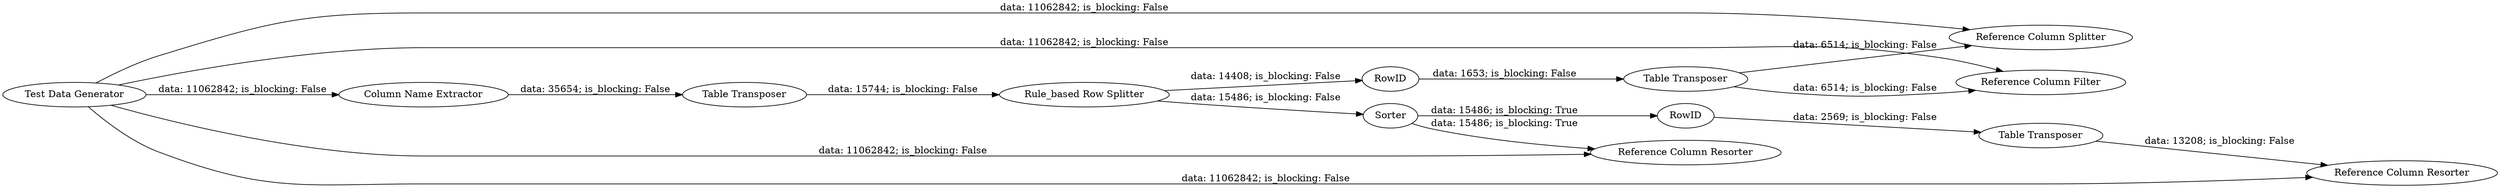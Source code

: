 digraph {
	"-313565442410522547_4" [label=RowID]
	"-313565442410522547_12" [label="Table Transposer"]
	"-313565442410522547_7" [label="Reference Column Splitter"]
	"-313565442410522547_1" [label="Test Data Generator"]
	"-313565442410522547_8" [label="Table Transposer"]
	"-313565442410522547_14" [label=RowID]
	"-313565442410522547_13" [label=Sorter]
	"-313565442410522547_11" [label="Rule_based Row Splitter"]
	"-313565442410522547_17" [label="Reference Column Resorter"]
	"-313565442410522547_9" [label="Reference Column Filter"]
	"-313565442410522547_2" [label="Column Name Extractor"]
	"-313565442410522547_10" [label="Reference Column Resorter"]
	"-313565442410522547_3" [label="Table Transposer"]
	"-313565442410522547_1" -> "-313565442410522547_7" [label="data: 11062842; is_blocking: False"]
	"-313565442410522547_14" -> "-313565442410522547_8" [label="data: 1653; is_blocking: False"]
	"-313565442410522547_1" -> "-313565442410522547_9" [label="data: 11062842; is_blocking: False"]
	"-313565442410522547_1" -> "-313565442410522547_17" [label="data: 11062842; is_blocking: False"]
	"-313565442410522547_11" -> "-313565442410522547_13" [label="data: 15486; is_blocking: False"]
	"-313565442410522547_12" -> "-313565442410522547_10" [label="data: 13208; is_blocking: False"]
	"-313565442410522547_8" -> "-313565442410522547_9" [label="data: 6514; is_blocking: False"]
	"-313565442410522547_1" -> "-313565442410522547_10" [label="data: 11062842; is_blocking: False"]
	"-313565442410522547_2" -> "-313565442410522547_3" [label="data: 35654; is_blocking: False"]
	"-313565442410522547_3" -> "-313565442410522547_11" [label="data: 15744; is_blocking: False"]
	"-313565442410522547_13" -> "-313565442410522547_17" [label="data: 15486; is_blocking: True"]
	"-313565442410522547_4" -> "-313565442410522547_12" [label="data: 2569; is_blocking: False"]
	"-313565442410522547_8" -> "-313565442410522547_7" [label="data: 6514; is_blocking: False"]
	"-313565442410522547_13" -> "-313565442410522547_4" [label="data: 15486; is_blocking: True"]
	"-313565442410522547_1" -> "-313565442410522547_2" [label="data: 11062842; is_blocking: False"]
	"-313565442410522547_11" -> "-313565442410522547_14" [label="data: 14408; is_blocking: False"]
	rankdir=LR
}
